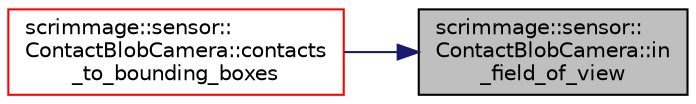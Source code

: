 digraph "scrimmage::sensor::ContactBlobCamera::in_field_of_view"
{
 // LATEX_PDF_SIZE
  edge [fontname="Helvetica",fontsize="10",labelfontname="Helvetica",labelfontsize="10"];
  node [fontname="Helvetica",fontsize="10",shape=record];
  rankdir="RL";
  Node1 [label="scrimmage::sensor::\lContactBlobCamera::in\l_field_of_view",height=0.2,width=0.4,color="black", fillcolor="grey75", style="filled", fontcolor="black",tooltip=" "];
  Node1 -> Node2 [dir="back",color="midnightblue",fontsize="10",style="solid",fontname="Helvetica"];
  Node2 [label="scrimmage::sensor::\lContactBlobCamera::contacts\l_to_bounding_boxes",height=0.2,width=0.4,color="red", fillcolor="white", style="filled",URL="$classscrimmage_1_1sensor_1_1ContactBlobCamera.html#a51307da3206e61e10fa3dae982353696",tooltip=" "];
}
